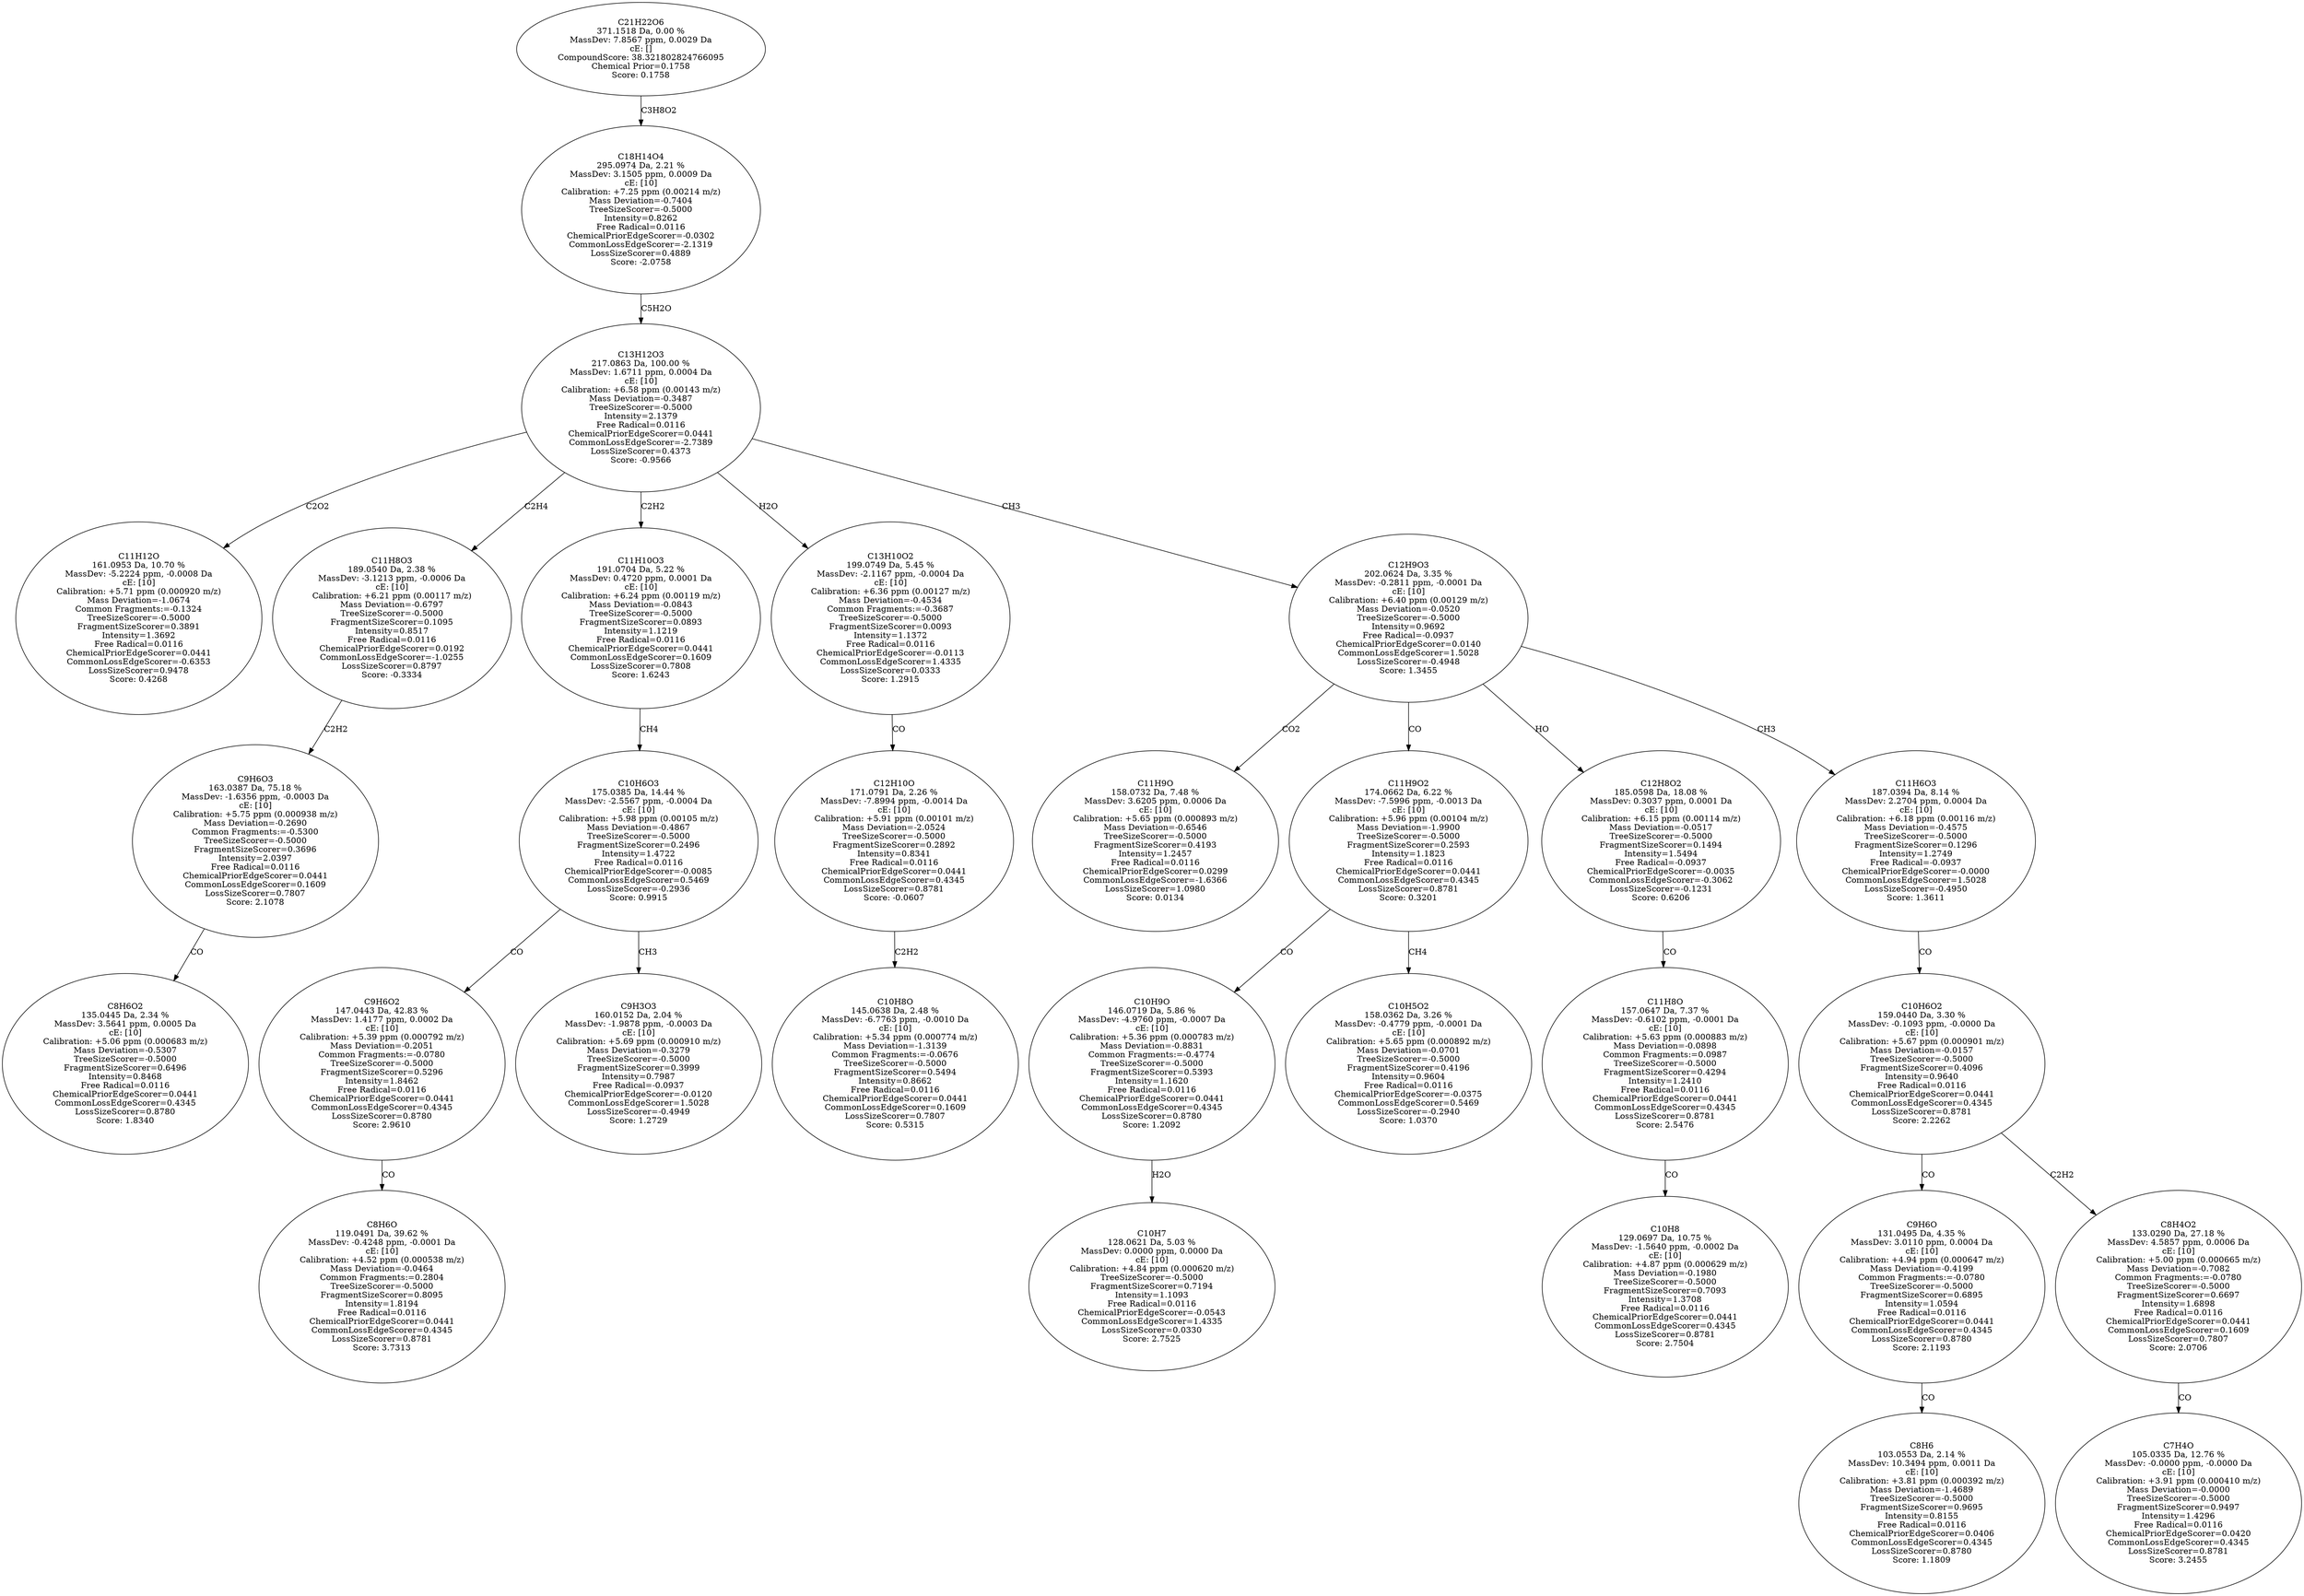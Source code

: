 strict digraph {
v1 [label="C11H12O\n161.0953 Da, 10.70 %\nMassDev: -5.2224 ppm, -0.0008 Da\ncE: [10]\nCalibration: +5.71 ppm (0.000920 m/z)\nMass Deviation=-1.0674\nCommon Fragments:=-0.1324\nTreeSizeScorer=-0.5000\nFragmentSizeScorer=0.3891\nIntensity=1.3692\nFree Radical=0.0116\nChemicalPriorEdgeScorer=0.0441\nCommonLossEdgeScorer=-0.6353\nLossSizeScorer=0.9478\nScore: 0.4268"];
v2 [label="C8H6O2\n135.0445 Da, 2.34 %\nMassDev: 3.5641 ppm, 0.0005 Da\ncE: [10]\nCalibration: +5.06 ppm (0.000683 m/z)\nMass Deviation=-0.5307\nTreeSizeScorer=-0.5000\nFragmentSizeScorer=0.6496\nIntensity=0.8468\nFree Radical=0.0116\nChemicalPriorEdgeScorer=0.0441\nCommonLossEdgeScorer=0.4345\nLossSizeScorer=0.8780\nScore: 1.8340"];
v3 [label="C9H6O3\n163.0387 Da, 75.18 %\nMassDev: -1.6356 ppm, -0.0003 Da\ncE: [10]\nCalibration: +5.75 ppm (0.000938 m/z)\nMass Deviation=-0.2690\nCommon Fragments:=-0.5300\nTreeSizeScorer=-0.5000\nFragmentSizeScorer=0.3696\nIntensity=2.0397\nFree Radical=0.0116\nChemicalPriorEdgeScorer=0.0441\nCommonLossEdgeScorer=0.1609\nLossSizeScorer=0.7807\nScore: 2.1078"];
v4 [label="C11H8O3\n189.0540 Da, 2.38 %\nMassDev: -3.1213 ppm, -0.0006 Da\ncE: [10]\nCalibration: +6.21 ppm (0.00117 m/z)\nMass Deviation=-0.6797\nTreeSizeScorer=-0.5000\nFragmentSizeScorer=0.1095\nIntensity=0.8517\nFree Radical=0.0116\nChemicalPriorEdgeScorer=0.0192\nCommonLossEdgeScorer=-1.0255\nLossSizeScorer=0.8797\nScore: -0.3334"];
v5 [label="C8H6O\n119.0491 Da, 39.62 %\nMassDev: -0.4248 ppm, -0.0001 Da\ncE: [10]\nCalibration: +4.52 ppm (0.000538 m/z)\nMass Deviation=-0.0464\nCommon Fragments:=0.2804\nTreeSizeScorer=-0.5000\nFragmentSizeScorer=0.8095\nIntensity=1.8194\nFree Radical=0.0116\nChemicalPriorEdgeScorer=0.0441\nCommonLossEdgeScorer=0.4345\nLossSizeScorer=0.8781\nScore: 3.7313"];
v6 [label="C9H6O2\n147.0443 Da, 42.83 %\nMassDev: 1.4177 ppm, 0.0002 Da\ncE: [10]\nCalibration: +5.39 ppm (0.000792 m/z)\nMass Deviation=-0.2051\nCommon Fragments:=-0.0780\nTreeSizeScorer=-0.5000\nFragmentSizeScorer=0.5296\nIntensity=1.8462\nFree Radical=0.0116\nChemicalPriorEdgeScorer=0.0441\nCommonLossEdgeScorer=0.4345\nLossSizeScorer=0.8780\nScore: 2.9610"];
v7 [label="C9H3O3\n160.0152 Da, 2.04 %\nMassDev: -1.9878 ppm, -0.0003 Da\ncE: [10]\nCalibration: +5.69 ppm (0.000910 m/z)\nMass Deviation=-0.3279\nTreeSizeScorer=-0.5000\nFragmentSizeScorer=0.3999\nIntensity=0.7987\nFree Radical=-0.0937\nChemicalPriorEdgeScorer=-0.0120\nCommonLossEdgeScorer=1.5028\nLossSizeScorer=-0.4949\nScore: 1.2729"];
v8 [label="C10H6O3\n175.0385 Da, 14.44 %\nMassDev: -2.5567 ppm, -0.0004 Da\ncE: [10]\nCalibration: +5.98 ppm (0.00105 m/z)\nMass Deviation=-0.4867\nTreeSizeScorer=-0.5000\nFragmentSizeScorer=0.2496\nIntensity=1.4722\nFree Radical=0.0116\nChemicalPriorEdgeScorer=-0.0085\nCommonLossEdgeScorer=0.5469\nLossSizeScorer=-0.2936\nScore: 0.9915"];
v9 [label="C11H10O3\n191.0704 Da, 5.22 %\nMassDev: 0.4720 ppm, 0.0001 Da\ncE: [10]\nCalibration: +6.24 ppm (0.00119 m/z)\nMass Deviation=-0.0843\nTreeSizeScorer=-0.5000\nFragmentSizeScorer=0.0893\nIntensity=1.1219\nFree Radical=0.0116\nChemicalPriorEdgeScorer=0.0441\nCommonLossEdgeScorer=0.1609\nLossSizeScorer=0.7808\nScore: 1.6243"];
v10 [label="C10H8O\n145.0638 Da, 2.48 %\nMassDev: -6.7763 ppm, -0.0010 Da\ncE: [10]\nCalibration: +5.34 ppm (0.000774 m/z)\nMass Deviation=-1.3139\nCommon Fragments:=-0.0676\nTreeSizeScorer=-0.5000\nFragmentSizeScorer=0.5494\nIntensity=0.8662\nFree Radical=0.0116\nChemicalPriorEdgeScorer=0.0441\nCommonLossEdgeScorer=0.1609\nLossSizeScorer=0.7807\nScore: 0.5315"];
v11 [label="C12H10O\n171.0791 Da, 2.26 %\nMassDev: -7.8994 ppm, -0.0014 Da\ncE: [10]\nCalibration: +5.91 ppm (0.00101 m/z)\nMass Deviation=-2.0524\nTreeSizeScorer=-0.5000\nFragmentSizeScorer=0.2892\nIntensity=0.8341\nFree Radical=0.0116\nChemicalPriorEdgeScorer=0.0441\nCommonLossEdgeScorer=0.4345\nLossSizeScorer=0.8781\nScore: -0.0607"];
v12 [label="C13H10O2\n199.0749 Da, 5.45 %\nMassDev: -2.1167 ppm, -0.0004 Da\ncE: [10]\nCalibration: +6.36 ppm (0.00127 m/z)\nMass Deviation=-0.4534\nCommon Fragments:=-0.3687\nTreeSizeScorer=-0.5000\nFragmentSizeScorer=0.0093\nIntensity=1.1372\nFree Radical=0.0116\nChemicalPriorEdgeScorer=-0.0113\nCommonLossEdgeScorer=1.4335\nLossSizeScorer=0.0333\nScore: 1.2915"];
v13 [label="C11H9O\n158.0732 Da, 7.48 %\nMassDev: 3.6205 ppm, 0.0006 Da\ncE: [10]\nCalibration: +5.65 ppm (0.000893 m/z)\nMass Deviation=-0.6546\nTreeSizeScorer=-0.5000\nFragmentSizeScorer=0.4193\nIntensity=1.2457\nFree Radical=0.0116\nChemicalPriorEdgeScorer=0.0299\nCommonLossEdgeScorer=-1.6366\nLossSizeScorer=1.0980\nScore: 0.0134"];
v14 [label="C10H7\n128.0621 Da, 5.03 %\nMassDev: 0.0000 ppm, 0.0000 Da\ncE: [10]\nCalibration: +4.84 ppm (0.000620 m/z)\nTreeSizeScorer=-0.5000\nFragmentSizeScorer=0.7194\nIntensity=1.1093\nFree Radical=0.0116\nChemicalPriorEdgeScorer=-0.0543\nCommonLossEdgeScorer=1.4335\nLossSizeScorer=0.0330\nScore: 2.7525"];
v15 [label="C10H9O\n146.0719 Da, 5.86 %\nMassDev: -4.9760 ppm, -0.0007 Da\ncE: [10]\nCalibration: +5.36 ppm (0.000783 m/z)\nMass Deviation=-0.8831\nCommon Fragments:=-0.4774\nTreeSizeScorer=-0.5000\nFragmentSizeScorer=0.5393\nIntensity=1.1620\nFree Radical=0.0116\nChemicalPriorEdgeScorer=0.0441\nCommonLossEdgeScorer=0.4345\nLossSizeScorer=0.8780\nScore: 1.2092"];
v16 [label="C10H5O2\n158.0362 Da, 3.26 %\nMassDev: -0.4779 ppm, -0.0001 Da\ncE: [10]\nCalibration: +5.65 ppm (0.000892 m/z)\nMass Deviation=-0.0701\nTreeSizeScorer=-0.5000\nFragmentSizeScorer=0.4196\nIntensity=0.9604\nFree Radical=0.0116\nChemicalPriorEdgeScorer=-0.0375\nCommonLossEdgeScorer=0.5469\nLossSizeScorer=-0.2940\nScore: 1.0370"];
v17 [label="C11H9O2\n174.0662 Da, 6.22 %\nMassDev: -7.5996 ppm, -0.0013 Da\ncE: [10]\nCalibration: +5.96 ppm (0.00104 m/z)\nMass Deviation=-1.9900\nTreeSizeScorer=-0.5000\nFragmentSizeScorer=0.2593\nIntensity=1.1823\nFree Radical=0.0116\nChemicalPriorEdgeScorer=0.0441\nCommonLossEdgeScorer=0.4345\nLossSizeScorer=0.8781\nScore: 0.3201"];
v18 [label="C10H8\n129.0697 Da, 10.75 %\nMassDev: -1.5640 ppm, -0.0002 Da\ncE: [10]\nCalibration: +4.87 ppm (0.000629 m/z)\nMass Deviation=-0.1980\nTreeSizeScorer=-0.5000\nFragmentSizeScorer=0.7093\nIntensity=1.3708\nFree Radical=0.0116\nChemicalPriorEdgeScorer=0.0441\nCommonLossEdgeScorer=0.4345\nLossSizeScorer=0.8781\nScore: 2.7504"];
v19 [label="C11H8O\n157.0647 Da, 7.37 %\nMassDev: -0.6102 ppm, -0.0001 Da\ncE: [10]\nCalibration: +5.63 ppm (0.000883 m/z)\nMass Deviation=-0.0898\nCommon Fragments:=0.0987\nTreeSizeScorer=-0.5000\nFragmentSizeScorer=0.4294\nIntensity=1.2410\nFree Radical=0.0116\nChemicalPriorEdgeScorer=0.0441\nCommonLossEdgeScorer=0.4345\nLossSizeScorer=0.8781\nScore: 2.5476"];
v20 [label="C12H8O2\n185.0598 Da, 18.08 %\nMassDev: 0.3037 ppm, 0.0001 Da\ncE: [10]\nCalibration: +6.15 ppm (0.00114 m/z)\nMass Deviation=-0.0517\nTreeSizeScorer=-0.5000\nFragmentSizeScorer=0.1494\nIntensity=1.5494\nFree Radical=-0.0937\nChemicalPriorEdgeScorer=-0.0035\nCommonLossEdgeScorer=-0.3062\nLossSizeScorer=-0.1231\nScore: 0.6206"];
v21 [label="C8H6\n103.0553 Da, 2.14 %\nMassDev: 10.3494 ppm, 0.0011 Da\ncE: [10]\nCalibration: +3.81 ppm (0.000392 m/z)\nMass Deviation=-1.4689\nTreeSizeScorer=-0.5000\nFragmentSizeScorer=0.9695\nIntensity=0.8155\nFree Radical=0.0116\nChemicalPriorEdgeScorer=0.0406\nCommonLossEdgeScorer=0.4345\nLossSizeScorer=0.8780\nScore: 1.1809"];
v22 [label="C9H6O\n131.0495 Da, 4.35 %\nMassDev: 3.0110 ppm, 0.0004 Da\ncE: [10]\nCalibration: +4.94 ppm (0.000647 m/z)\nMass Deviation=-0.4199\nCommon Fragments:=-0.0780\nTreeSizeScorer=-0.5000\nFragmentSizeScorer=0.6895\nIntensity=1.0594\nFree Radical=0.0116\nChemicalPriorEdgeScorer=0.0441\nCommonLossEdgeScorer=0.4345\nLossSizeScorer=0.8780\nScore: 2.1193"];
v23 [label="C7H4O\n105.0335 Da, 12.76 %\nMassDev: -0.0000 ppm, -0.0000 Da\ncE: [10]\nCalibration: +3.91 ppm (0.000410 m/z)\nMass Deviation=-0.0000\nTreeSizeScorer=-0.5000\nFragmentSizeScorer=0.9497\nIntensity=1.4296\nFree Radical=0.0116\nChemicalPriorEdgeScorer=0.0420\nCommonLossEdgeScorer=0.4345\nLossSizeScorer=0.8781\nScore: 3.2455"];
v24 [label="C8H4O2\n133.0290 Da, 27.18 %\nMassDev: 4.5857 ppm, 0.0006 Da\ncE: [10]\nCalibration: +5.00 ppm (0.000665 m/z)\nMass Deviation=-0.7082\nCommon Fragments:=-0.0780\nTreeSizeScorer=-0.5000\nFragmentSizeScorer=0.6697\nIntensity=1.6898\nFree Radical=0.0116\nChemicalPriorEdgeScorer=0.0441\nCommonLossEdgeScorer=0.1609\nLossSizeScorer=0.7807\nScore: 2.0706"];
v25 [label="C10H6O2\n159.0440 Da, 3.30 %\nMassDev: -0.1093 ppm, -0.0000 Da\ncE: [10]\nCalibration: +5.67 ppm (0.000901 m/z)\nMass Deviation=-0.0157\nTreeSizeScorer=-0.5000\nFragmentSizeScorer=0.4096\nIntensity=0.9640\nFree Radical=0.0116\nChemicalPriorEdgeScorer=0.0441\nCommonLossEdgeScorer=0.4345\nLossSizeScorer=0.8781\nScore: 2.2262"];
v26 [label="C11H6O3\n187.0394 Da, 8.14 %\nMassDev: 2.2704 ppm, 0.0004 Da\ncE: [10]\nCalibration: +6.18 ppm (0.00116 m/z)\nMass Deviation=-0.4575\nTreeSizeScorer=-0.5000\nFragmentSizeScorer=0.1296\nIntensity=1.2749\nFree Radical=-0.0937\nChemicalPriorEdgeScorer=-0.0000\nCommonLossEdgeScorer=1.5028\nLossSizeScorer=-0.4950\nScore: 1.3611"];
v27 [label="C12H9O3\n202.0624 Da, 3.35 %\nMassDev: -0.2811 ppm, -0.0001 Da\ncE: [10]\nCalibration: +6.40 ppm (0.00129 m/z)\nMass Deviation=-0.0520\nTreeSizeScorer=-0.5000\nIntensity=0.9692\nFree Radical=-0.0937\nChemicalPriorEdgeScorer=0.0140\nCommonLossEdgeScorer=1.5028\nLossSizeScorer=-0.4948\nScore: 1.3455"];
v28 [label="C13H12O3\n217.0863 Da, 100.00 %\nMassDev: 1.6711 ppm, 0.0004 Da\ncE: [10]\nCalibration: +6.58 ppm (0.00143 m/z)\nMass Deviation=-0.3487\nTreeSizeScorer=-0.5000\nIntensity=2.1379\nFree Radical=0.0116\nChemicalPriorEdgeScorer=0.0441\nCommonLossEdgeScorer=-2.7389\nLossSizeScorer=0.4373\nScore: -0.9566"];
v29 [label="C18H14O4\n295.0974 Da, 2.21 %\nMassDev: 3.1505 ppm, 0.0009 Da\ncE: [10]\nCalibration: +7.25 ppm (0.00214 m/z)\nMass Deviation=-0.7404\nTreeSizeScorer=-0.5000\nIntensity=0.8262\nFree Radical=0.0116\nChemicalPriorEdgeScorer=-0.0302\nCommonLossEdgeScorer=-2.1319\nLossSizeScorer=0.4889\nScore: -2.0758"];
v30 [label="C21H22O6\n371.1518 Da, 0.00 %\nMassDev: 7.8567 ppm, 0.0029 Da\ncE: []\nCompoundScore: 38.321802824766095\nChemical Prior=0.1758\nScore: 0.1758"];
v28 -> v1 [label="C2O2"];
v3 -> v2 [label="CO"];
v4 -> v3 [label="C2H2"];
v28 -> v4 [label="C2H4"];
v6 -> v5 [label="CO"];
v8 -> v6 [label="CO"];
v8 -> v7 [label="CH3"];
v9 -> v8 [label="CH4"];
v28 -> v9 [label="C2H2"];
v11 -> v10 [label="C2H2"];
v12 -> v11 [label="CO"];
v28 -> v12 [label="H2O"];
v27 -> v13 [label="CO2"];
v15 -> v14 [label="H2O"];
v17 -> v15 [label="CO"];
v17 -> v16 [label="CH4"];
v27 -> v17 [label="CO"];
v19 -> v18 [label="CO"];
v20 -> v19 [label="CO"];
v27 -> v20 [label="HO"];
v22 -> v21 [label="CO"];
v25 -> v22 [label="CO"];
v24 -> v23 [label="CO"];
v25 -> v24 [label="C2H2"];
v26 -> v25 [label="CO"];
v27 -> v26 [label="CH3"];
v28 -> v27 [label="CH3"];
v29 -> v28 [label="C5H2O"];
v30 -> v29 [label="C3H8O2"];
}
